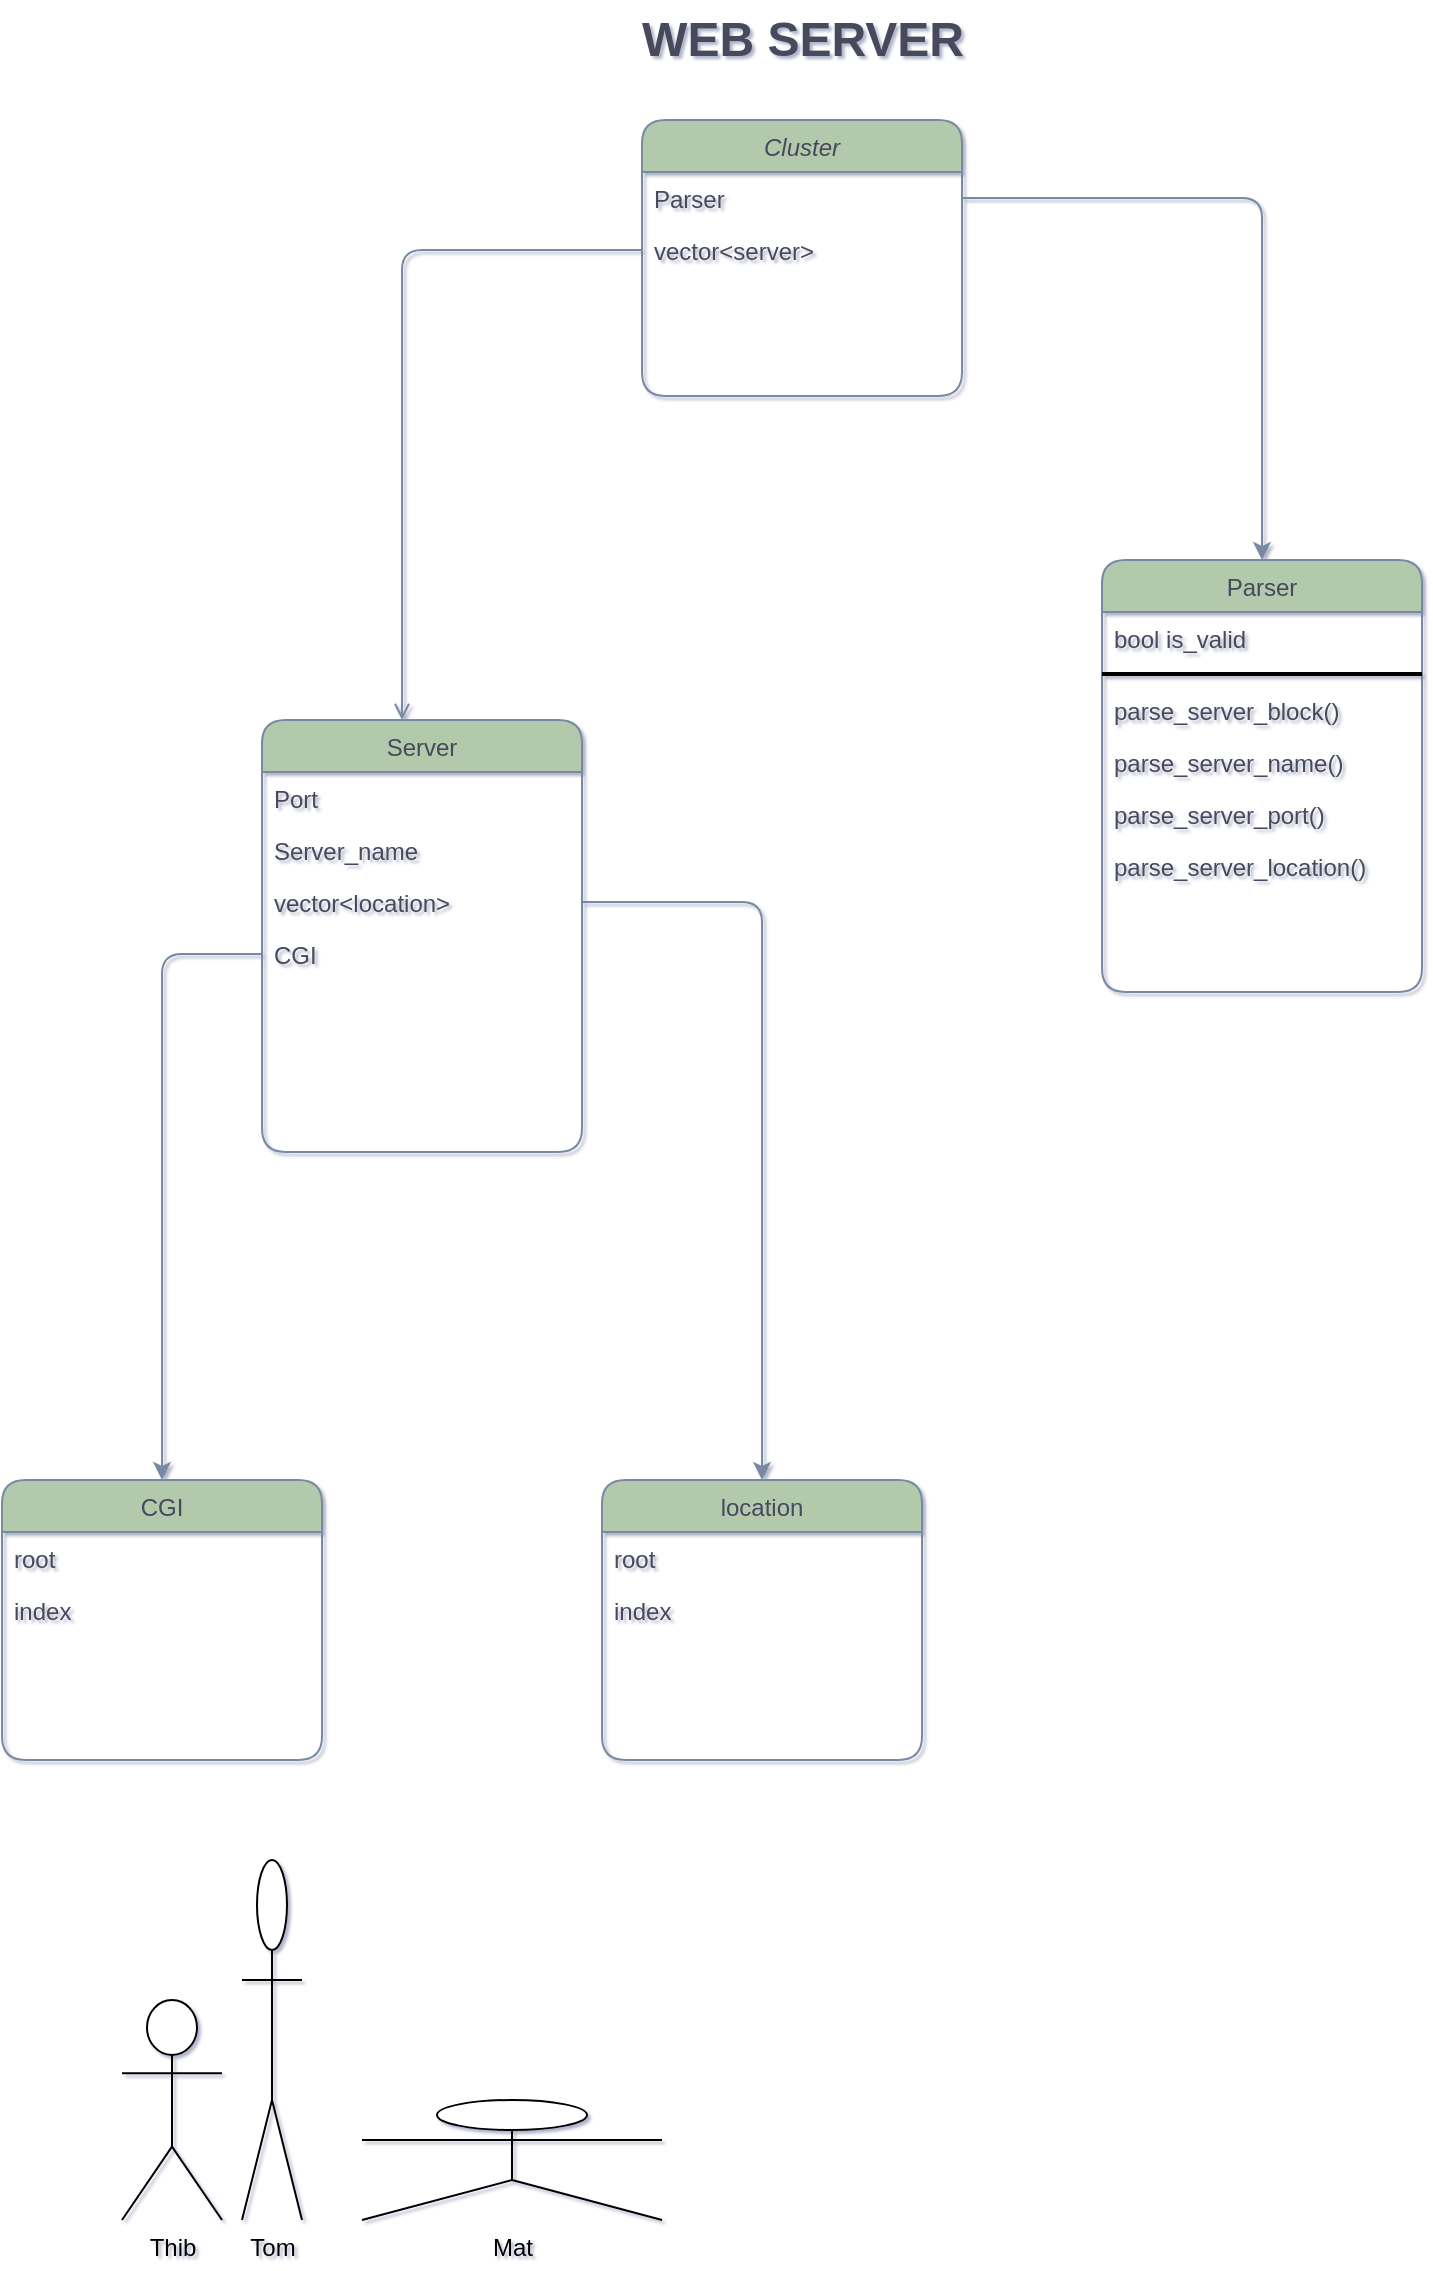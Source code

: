 <mxfile version="15.4.1" type="github">
  <diagram id="C5RBs43oDa-KdzZeNtuy" name="Page-1">
    <mxGraphModel dx="2062" dy="1122" grid="1" gridSize="10" guides="1" tooltips="1" connect="1" arrows="1" fold="1" page="1" pageScale="1" pageWidth="827" pageHeight="1169" math="0" shadow="1">
      <root>
        <mxCell id="WIyWlLk6GJQsqaUBKTNV-0" />
        <mxCell id="WIyWlLk6GJQsqaUBKTNV-1" parent="WIyWlLk6GJQsqaUBKTNV-0" />
        <mxCell id="zkfFHV4jXpPFQw0GAbJ--0" value="Cluster" style="swimlane;fontStyle=2;align=center;verticalAlign=top;childLayout=stackLayout;horizontal=1;startSize=26;horizontalStack=0;resizeParent=1;resizeLast=0;collapsible=1;marginBottom=0;shadow=0;strokeWidth=1;fillColor=#B2C9AB;strokeColor=#788AA3;fontColor=#46495D;rounded=1;" parent="WIyWlLk6GJQsqaUBKTNV-1" vertex="1">
          <mxGeometry x="340" y="80" width="160" height="138" as="geometry">
            <mxRectangle x="340" y="80" width="160" height="26" as="alternateBounds" />
          </mxGeometry>
        </mxCell>
        <mxCell id="S_eWHvK3qat6fn0zsOvB-0" value="Parser" style="text;align=left;verticalAlign=top;spacingLeft=4;spacingRight=4;overflow=hidden;rotatable=0;points=[[0,0.5],[1,0.5]];portConstraint=eastwest;fontColor=#46495D;rounded=1;" parent="zkfFHV4jXpPFQw0GAbJ--0" vertex="1">
          <mxGeometry y="26" width="160" height="26" as="geometry" />
        </mxCell>
        <mxCell id="S_eWHvK3qat6fn0zsOvB-1" value="vector&lt;server&gt;" style="text;align=left;verticalAlign=top;spacingLeft=4;spacingRight=4;overflow=hidden;rotatable=0;points=[[0,0.5],[1,0.5]];portConstraint=eastwest;fontColor=#46495D;rounded=1;" parent="zkfFHV4jXpPFQw0GAbJ--0" vertex="1">
          <mxGeometry y="52" width="160" height="26" as="geometry" />
        </mxCell>
        <mxCell id="zkfFHV4jXpPFQw0GAbJ--13" value="location" style="swimlane;fontStyle=0;align=center;verticalAlign=top;childLayout=stackLayout;horizontal=1;startSize=26;horizontalStack=0;resizeParent=1;resizeLast=0;collapsible=1;marginBottom=0;shadow=0;strokeWidth=1;fillColor=#B2C9AB;strokeColor=#788AA3;fontColor=#46495D;rounded=1;" parent="WIyWlLk6GJQsqaUBKTNV-1" vertex="1">
          <mxGeometry x="320" y="760" width="160" height="140" as="geometry">
            <mxRectangle x="340" y="380" width="170" height="26" as="alternateBounds" />
          </mxGeometry>
        </mxCell>
        <mxCell id="zkfFHV4jXpPFQw0GAbJ--14" value="root" style="text;align=left;verticalAlign=top;spacingLeft=4;spacingRight=4;overflow=hidden;rotatable=0;points=[[0,0.5],[1,0.5]];portConstraint=eastwest;fontColor=#46495D;rounded=1;" parent="zkfFHV4jXpPFQw0GAbJ--13" vertex="1">
          <mxGeometry y="26" width="160" height="26" as="geometry" />
        </mxCell>
        <mxCell id="S_eWHvK3qat6fn0zsOvB-5" value="index" style="text;align=left;verticalAlign=top;spacingLeft=4;spacingRight=4;overflow=hidden;rotatable=0;points=[[0,0.5],[1,0.5]];portConstraint=eastwest;fontColor=#46495D;rounded=1;" parent="zkfFHV4jXpPFQw0GAbJ--13" vertex="1">
          <mxGeometry y="52" width="160" height="26" as="geometry" />
        </mxCell>
        <mxCell id="zkfFHV4jXpPFQw0GAbJ--17" value="Server" style="swimlane;fontStyle=0;align=center;verticalAlign=top;childLayout=stackLayout;horizontal=1;startSize=26;horizontalStack=0;resizeParent=1;resizeLast=0;collapsible=1;marginBottom=0;shadow=0;strokeWidth=1;fillColor=#B2C9AB;strokeColor=#788AA3;fontColor=#46495D;rounded=1;" parent="WIyWlLk6GJQsqaUBKTNV-1" vertex="1">
          <mxGeometry x="150" y="380" width="160" height="216" as="geometry">
            <mxRectangle x="550" y="140" width="160" height="26" as="alternateBounds" />
          </mxGeometry>
        </mxCell>
        <mxCell id="zkfFHV4jXpPFQw0GAbJ--18" value="Port&#xa;" style="text;align=left;verticalAlign=top;spacingLeft=4;spacingRight=4;overflow=hidden;rotatable=0;points=[[0,0.5],[1,0.5]];portConstraint=eastwest;fontColor=#46495D;rounded=1;" parent="zkfFHV4jXpPFQw0GAbJ--17" vertex="1">
          <mxGeometry y="26" width="160" height="26" as="geometry" />
        </mxCell>
        <mxCell id="S_eWHvK3qat6fn0zsOvB-2" value="Server_name" style="text;align=left;verticalAlign=top;spacingLeft=4;spacingRight=4;overflow=hidden;rotatable=0;points=[[0,0.5],[1,0.5]];portConstraint=eastwest;fontColor=#46495D;rounded=1;" parent="zkfFHV4jXpPFQw0GAbJ--17" vertex="1">
          <mxGeometry y="52" width="160" height="26" as="geometry" />
        </mxCell>
        <mxCell id="S_eWHvK3qat6fn0zsOvB-3" value="vector&lt;location&gt;" style="text;align=left;verticalAlign=top;spacingLeft=4;spacingRight=4;overflow=hidden;rotatable=0;points=[[0,0.5],[1,0.5]];portConstraint=eastwest;fontColor=#46495D;rounded=1;" parent="zkfFHV4jXpPFQw0GAbJ--17" vertex="1">
          <mxGeometry y="78" width="160" height="26" as="geometry" />
        </mxCell>
        <mxCell id="S_eWHvK3qat6fn0zsOvB-12" value="CGI" style="text;align=left;verticalAlign=top;spacingLeft=4;spacingRight=4;overflow=hidden;rotatable=0;points=[[0,0.5],[1,0.5]];portConstraint=eastwest;fontColor=#46495D;rounded=1;" parent="zkfFHV4jXpPFQw0GAbJ--17" vertex="1">
          <mxGeometry y="104" width="160" height="26" as="geometry" />
        </mxCell>
        <mxCell id="zkfFHV4jXpPFQw0GAbJ--26" value="" style="endArrow=open;shadow=0;strokeWidth=1;endFill=1;edgeStyle=elbowEdgeStyle;elbow=vertical;exitX=0;exitY=0.5;exitDx=0;exitDy=0;strokeColor=#788AA3;fontColor=#46495D;" parent="WIyWlLk6GJQsqaUBKTNV-1" source="S_eWHvK3qat6fn0zsOvB-1" target="zkfFHV4jXpPFQw0GAbJ--17" edge="1">
          <mxGeometry x="0.5" y="41" relative="1" as="geometry">
            <mxPoint x="380" y="192" as="sourcePoint" />
            <mxPoint x="540" y="192" as="targetPoint" />
            <mxPoint x="-40" y="32" as="offset" />
            <Array as="points">
              <mxPoint x="220" y="145" />
              <mxPoint x="240" y="300" />
              <mxPoint x="310" y="145" />
              <mxPoint x="310" y="140" />
              <mxPoint x="190" y="105" />
            </Array>
          </mxGeometry>
        </mxCell>
        <mxCell id="S_eWHvK3qat6fn0zsOvB-4" style="edgeStyle=orthogonalEdgeStyle;orthogonalLoop=1;jettySize=auto;html=1;exitX=1;exitY=0.5;exitDx=0;exitDy=0;strokeColor=#788AA3;fontColor=#46495D;" parent="WIyWlLk6GJQsqaUBKTNV-1" source="S_eWHvK3qat6fn0zsOvB-3" target="zkfFHV4jXpPFQw0GAbJ--13" edge="1">
          <mxGeometry relative="1" as="geometry">
            <mxPoint x="370" y="795" as="targetPoint" />
            <Array as="points">
              <mxPoint x="400" y="471" />
            </Array>
          </mxGeometry>
        </mxCell>
        <mxCell id="S_eWHvK3qat6fn0zsOvB-6" value="Parser" style="swimlane;fontStyle=0;align=center;verticalAlign=top;childLayout=stackLayout;horizontal=1;startSize=26;horizontalStack=0;resizeParent=1;resizeLast=0;collapsible=1;marginBottom=0;shadow=0;strokeWidth=1;fillColor=#B2C9AB;strokeColor=#788AA3;fontColor=#46495D;rounded=1;" parent="WIyWlLk6GJQsqaUBKTNV-1" vertex="1">
          <mxGeometry x="570" y="300" width="160" height="216" as="geometry">
            <mxRectangle x="550" y="140" width="160" height="26" as="alternateBounds" />
          </mxGeometry>
        </mxCell>
        <mxCell id="S_eWHvK3qat6fn0zsOvB-7" value="bool is_valid" style="text;align=left;verticalAlign=top;spacingLeft=4;spacingRight=4;overflow=hidden;rotatable=0;points=[[0,0.5],[1,0.5]];portConstraint=eastwest;fontColor=#46495D;rounded=1;" parent="S_eWHvK3qat6fn0zsOvB-6" vertex="1">
          <mxGeometry y="26" width="160" height="26" as="geometry" />
        </mxCell>
        <mxCell id="S_eWHvK3qat6fn0zsOvB-17" value="" style="line;strokeWidth=2;html=1;rounded=0;sketch=0;fontColor=#46495D;fillColor=#B2C9AB;" parent="S_eWHvK3qat6fn0zsOvB-6" vertex="1">
          <mxGeometry y="52" width="160" height="10" as="geometry" />
        </mxCell>
        <mxCell id="S_eWHvK3qat6fn0zsOvB-19" value="parse_server_block()" style="text;align=left;verticalAlign=top;spacingLeft=4;spacingRight=4;overflow=hidden;rotatable=0;points=[[0,0.5],[1,0.5]];portConstraint=eastwest;fontColor=#46495D;rounded=1;" parent="S_eWHvK3qat6fn0zsOvB-6" vertex="1">
          <mxGeometry y="62" width="160" height="26" as="geometry" />
        </mxCell>
        <mxCell id="S_eWHvK3qat6fn0zsOvB-20" value="parse_server_name()" style="text;align=left;verticalAlign=top;spacingLeft=4;spacingRight=4;overflow=hidden;rotatable=0;points=[[0,0.5],[1,0.5]];portConstraint=eastwest;fontColor=#46495D;rounded=1;" parent="S_eWHvK3qat6fn0zsOvB-6" vertex="1">
          <mxGeometry y="88" width="160" height="26" as="geometry" />
        </mxCell>
        <mxCell id="S_eWHvK3qat6fn0zsOvB-21" value="parse_server_port()" style="text;align=left;verticalAlign=top;spacingLeft=4;spacingRight=4;overflow=hidden;rotatable=0;points=[[0,0.5],[1,0.5]];portConstraint=eastwest;fontColor=#46495D;rounded=1;" parent="S_eWHvK3qat6fn0zsOvB-6" vertex="1">
          <mxGeometry y="114" width="160" height="26" as="geometry" />
        </mxCell>
        <mxCell id="S_eWHvK3qat6fn0zsOvB-22" value="parse_server_location()" style="text;align=left;verticalAlign=top;spacingLeft=4;spacingRight=4;overflow=hidden;rotatable=0;points=[[0,0.5],[1,0.5]];portConstraint=eastwest;fontColor=#46495D;rounded=1;" parent="S_eWHvK3qat6fn0zsOvB-6" vertex="1">
          <mxGeometry y="140" width="160" height="26" as="geometry" />
        </mxCell>
        <mxCell id="S_eWHvK3qat6fn0zsOvB-10" style="edgeStyle=orthogonalEdgeStyle;orthogonalLoop=1;jettySize=auto;html=1;exitX=1;exitY=0.5;exitDx=0;exitDy=0;entryX=0.5;entryY=0;entryDx=0;entryDy=0;strokeColor=#788AA3;fontColor=#46495D;" parent="WIyWlLk6GJQsqaUBKTNV-1" source="S_eWHvK3qat6fn0zsOvB-0" target="S_eWHvK3qat6fn0zsOvB-6" edge="1">
          <mxGeometry relative="1" as="geometry" />
        </mxCell>
        <mxCell id="S_eWHvK3qat6fn0zsOvB-11" value="WEB SERVER" style="text;strokeColor=none;fillColor=none;html=1;fontSize=24;fontStyle=1;verticalAlign=middle;align=center;fontColor=#46495D;rounded=1;" parent="WIyWlLk6GJQsqaUBKTNV-1" vertex="1">
          <mxGeometry x="370" y="20" width="100" height="40" as="geometry" />
        </mxCell>
        <mxCell id="S_eWHvK3qat6fn0zsOvB-13" value="CGI" style="swimlane;fontStyle=0;align=center;verticalAlign=top;childLayout=stackLayout;horizontal=1;startSize=26;horizontalStack=0;resizeParent=1;resizeLast=0;collapsible=1;marginBottom=0;shadow=0;strokeWidth=1;fillColor=#B2C9AB;strokeColor=#788AA3;fontColor=#46495D;rounded=1;" parent="WIyWlLk6GJQsqaUBKTNV-1" vertex="1">
          <mxGeometry x="20" y="760" width="160" height="140" as="geometry">
            <mxRectangle x="340" y="380" width="170" height="26" as="alternateBounds" />
          </mxGeometry>
        </mxCell>
        <mxCell id="S_eWHvK3qat6fn0zsOvB-14" value="root" style="text;align=left;verticalAlign=top;spacingLeft=4;spacingRight=4;overflow=hidden;rotatable=0;points=[[0,0.5],[1,0.5]];portConstraint=eastwest;fontColor=#46495D;rounded=1;" parent="S_eWHvK3qat6fn0zsOvB-13" vertex="1">
          <mxGeometry y="26" width="160" height="26" as="geometry" />
        </mxCell>
        <mxCell id="S_eWHvK3qat6fn0zsOvB-15" value="index" style="text;align=left;verticalAlign=top;spacingLeft=4;spacingRight=4;overflow=hidden;rotatable=0;points=[[0,0.5],[1,0.5]];portConstraint=eastwest;fontColor=#46495D;rounded=1;" parent="S_eWHvK3qat6fn0zsOvB-13" vertex="1">
          <mxGeometry y="52" width="160" height="26" as="geometry" />
        </mxCell>
        <mxCell id="S_eWHvK3qat6fn0zsOvB-16" style="edgeStyle=orthogonalEdgeStyle;orthogonalLoop=1;jettySize=auto;html=1;strokeColor=#788AA3;fontColor=#46495D;" parent="WIyWlLk6GJQsqaUBKTNV-1" source="S_eWHvK3qat6fn0zsOvB-12" target="S_eWHvK3qat6fn0zsOvB-13" edge="1">
          <mxGeometry relative="1" as="geometry" />
        </mxCell>
        <mxCell id="QDRcJ0KbG6Oguajo8ytB-0" value="Thib" style="shape=umlActor;verticalLabelPosition=bottom;verticalAlign=top;html=1;outlineConnect=0;" parent="WIyWlLk6GJQsqaUBKTNV-1" vertex="1">
          <mxGeometry x="80" y="1020" width="50" height="110" as="geometry" />
        </mxCell>
        <mxCell id="QDRcJ0KbG6Oguajo8ytB-2" value="Tom" style="shape=umlActor;verticalLabelPosition=bottom;verticalAlign=top;html=1;outlineConnect=0;" parent="WIyWlLk6GJQsqaUBKTNV-1" vertex="1">
          <mxGeometry x="140" y="950" width="30" height="180" as="geometry" />
        </mxCell>
        <mxCell id="QDRcJ0KbG6Oguajo8ytB-3" value="Mat" style="shape=umlActor;verticalLabelPosition=bottom;verticalAlign=top;html=1;outlineConnect=0;" parent="WIyWlLk6GJQsqaUBKTNV-1" vertex="1">
          <mxGeometry x="200" y="1070" width="150" height="60" as="geometry" />
        </mxCell>
      </root>
    </mxGraphModel>
  </diagram>
</mxfile>
